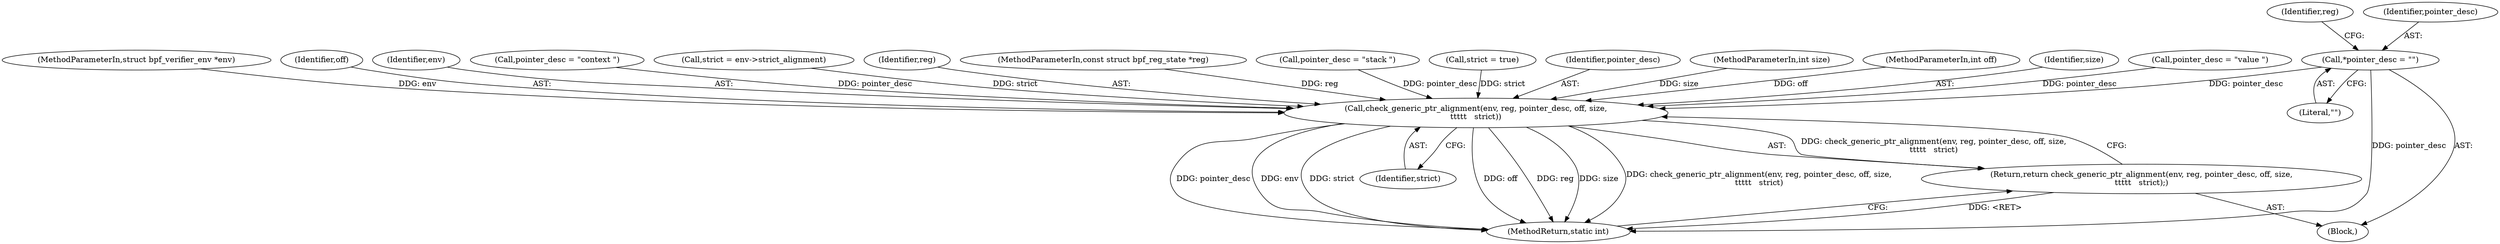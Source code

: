 digraph "0_linux_a5ec6ae161d72f01411169a938fa5f8baea16e8f@pointer" {
"1000115" [label="(Call,*pointer_desc = \"\")"];
"1000153" [label="(Call,check_generic_ptr_alignment(env, reg, pointer_desc, off, size,\n\t\t\t\t\t   strict))"];
"1000152" [label="(Return,return check_generic_ptr_alignment(env, reg, pointer_desc, off, size,\n\t\t\t\t\t   strict);)"];
"1000154" [label="(Identifier,env)"];
"1000138" [label="(Call,pointer_desc = \"context \")"];
"1000117" [label="(Literal,\"\")"];
"1000109" [label="(Call,strict = env->strict_alignment)"];
"1000155" [label="(Identifier,reg)"];
"1000120" [label="(Identifier,reg)"];
"1000152" [label="(Return,return check_generic_ptr_alignment(env, reg, pointer_desc, off, size,\n\t\t\t\t\t   strict);)"];
"1000159" [label="(Identifier,strict)"];
"1000104" [label="(MethodParameterIn,const struct bpf_reg_state *reg)"];
"1000153" [label="(Call,check_generic_ptr_alignment(env, reg, pointer_desc, off, size,\n\t\t\t\t\t   strict))"];
"1000143" [label="(Call,pointer_desc = \"stack \")"];
"1000107" [label="(Block,)"];
"1000116" [label="(Identifier,pointer_desc)"];
"1000160" [label="(MethodReturn,static int)"];
"1000115" [label="(Call,*pointer_desc = \"\")"];
"1000146" [label="(Call,strict = true)"];
"1000156" [label="(Identifier,pointer_desc)"];
"1000106" [label="(MethodParameterIn,int size)"];
"1000105" [label="(MethodParameterIn,int off)"];
"1000158" [label="(Identifier,size)"];
"1000133" [label="(Call,pointer_desc = \"value \")"];
"1000103" [label="(MethodParameterIn,struct bpf_verifier_env *env)"];
"1000157" [label="(Identifier,off)"];
"1000115" -> "1000107"  [label="AST: "];
"1000115" -> "1000117"  [label="CFG: "];
"1000116" -> "1000115"  [label="AST: "];
"1000117" -> "1000115"  [label="AST: "];
"1000120" -> "1000115"  [label="CFG: "];
"1000115" -> "1000160"  [label="DDG: pointer_desc"];
"1000115" -> "1000153"  [label="DDG: pointer_desc"];
"1000153" -> "1000152"  [label="AST: "];
"1000153" -> "1000159"  [label="CFG: "];
"1000154" -> "1000153"  [label="AST: "];
"1000155" -> "1000153"  [label="AST: "];
"1000156" -> "1000153"  [label="AST: "];
"1000157" -> "1000153"  [label="AST: "];
"1000158" -> "1000153"  [label="AST: "];
"1000159" -> "1000153"  [label="AST: "];
"1000152" -> "1000153"  [label="CFG: "];
"1000153" -> "1000160"  [label="DDG: strict"];
"1000153" -> "1000160"  [label="DDG: off"];
"1000153" -> "1000160"  [label="DDG: env"];
"1000153" -> "1000160"  [label="DDG: reg"];
"1000153" -> "1000160"  [label="DDG: size"];
"1000153" -> "1000160"  [label="DDG: check_generic_ptr_alignment(env, reg, pointer_desc, off, size,\n\t\t\t\t\t   strict)"];
"1000153" -> "1000160"  [label="DDG: pointer_desc"];
"1000153" -> "1000152"  [label="DDG: check_generic_ptr_alignment(env, reg, pointer_desc, off, size,\n\t\t\t\t\t   strict)"];
"1000103" -> "1000153"  [label="DDG: env"];
"1000104" -> "1000153"  [label="DDG: reg"];
"1000138" -> "1000153"  [label="DDG: pointer_desc"];
"1000143" -> "1000153"  [label="DDG: pointer_desc"];
"1000133" -> "1000153"  [label="DDG: pointer_desc"];
"1000105" -> "1000153"  [label="DDG: off"];
"1000106" -> "1000153"  [label="DDG: size"];
"1000109" -> "1000153"  [label="DDG: strict"];
"1000146" -> "1000153"  [label="DDG: strict"];
"1000152" -> "1000107"  [label="AST: "];
"1000160" -> "1000152"  [label="CFG: "];
"1000152" -> "1000160"  [label="DDG: <RET>"];
}
